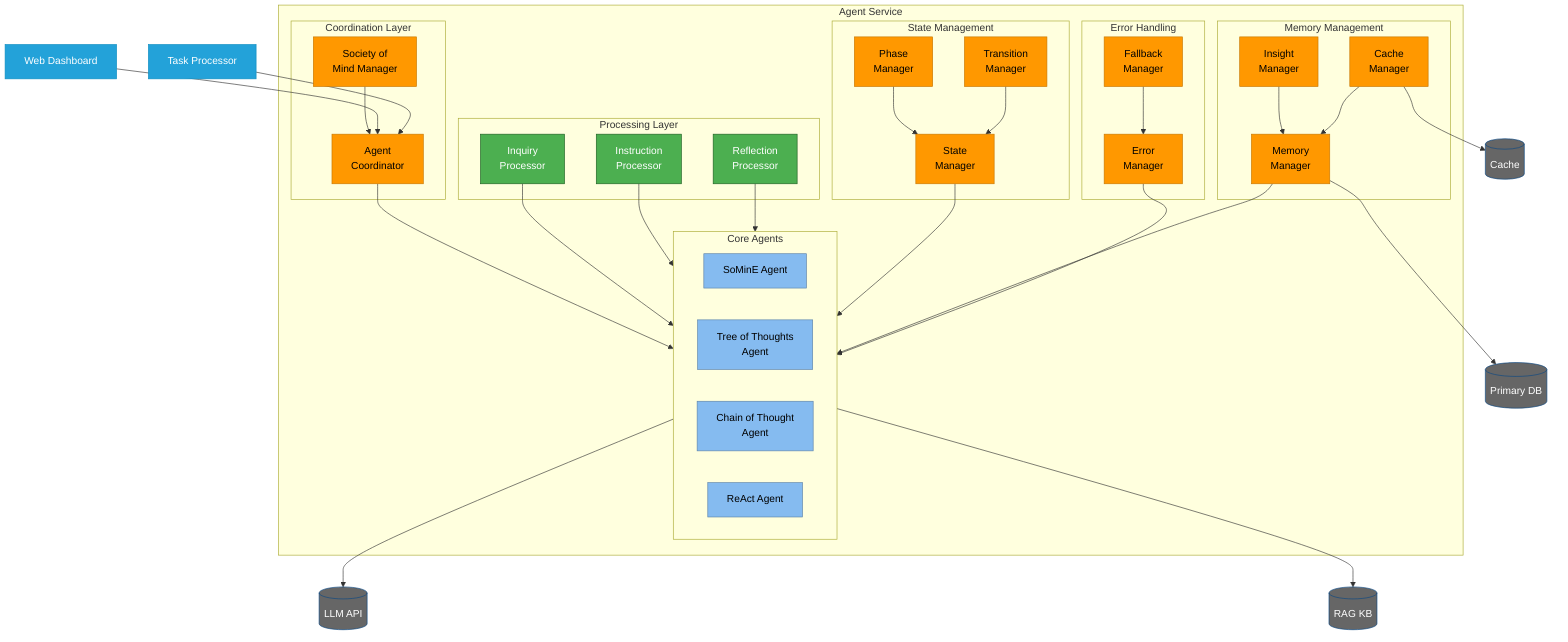 flowchart TB
    %% Styling
    classDef component fill:#85bbf0,stroke:#5d82a8,color:#000
    classDef external fill:#666,stroke:#0b4884,color:#fff
    classDef container fill:#23a2d9,stroke:#0e8dc1,color:#fff
    classDef processor fill:#4caf50,stroke:#1b5e20,color:#fff
    classDef manager fill:#ff9800,stroke:#c77700,color:#000

    %% Agent Service Components
    subgraph AgentService[Agent Service]
        %% Core Agents
        subgraph CoreAgents[Core Agents]
            SoMinE[SoMinE Agent]:::component
            TreeThoughts[Tree of Thoughts<br/>Agent]:::component
            ChainThought[Chain of Thought<br/>Agent]:::component
            ReAct[ReAct Agent]:::component
        end

        %% Coordination Layer
        subgraph Coordination[Coordination Layer]
            Coordinator[Agent<br/>Coordinator]:::manager
            Society[Society of<br/>Mind Manager]:::manager
        end

        %% State Management
        subgraph StateManagement[State Management]
            StateManager[State<br/>Manager]:::manager
            PhaseManager[Phase<br/>Manager]:::manager
            TransitionManager[Transition<br/>Manager]:::manager
        end

        %% Processing Layer
        subgraph Processors[Processing Layer]
            InquiryProc[Inquiry<br/>Processor]:::processor
            InstructionProc[Instruction<br/>Processor]:::processor
            ReflectionProc[Reflection<br/>Processor]:::processor
        end

        %% Memory Management
        subgraph MemoryMgmt[Memory Management]
            MemoryManager[Memory<br/>Manager]:::manager
            InsightManager[Insight<br/>Manager]:::manager
            CacheManager[Cache<br/>Manager]:::manager
        end

        %% Error Handling
        subgraph ErrorHandling[Error Handling]
            ErrorManager[Error<br/>Manager]:::manager
            FallbackManager[Fallback<br/>Manager]:::manager
        end
    end

    %% External Components
    WebApp[Web Dashboard]:::container
    TaskProc[Task Processor]:::container
    DB[(Primary DB)]:::external
    Cache[(Cache)]:::external
    LLM[(LLM API)]:::external
    RAG[(RAG KB)]:::external

    %% Core Agent Relationships
    Coordinator --> CoreAgents
    Society --> Coordinator

    %% Processing Flow
    InquiryProc --> CoreAgents
    InstructionProc --> CoreAgents
    ReflectionProc --> CoreAgents

    %% State Management
    StateManager --> CoreAgents
    PhaseManager --> StateManager
    TransitionManager --> StateManager

    %% Memory Management
    MemoryManager --> CoreAgents
    InsightManager --> MemoryManager
    CacheManager --> MemoryManager

    %% Error Handling
    ErrorManager --> CoreAgents
    FallbackManager --> ErrorManager

    %% External Connections
    WebApp --> Coordinator
    TaskProc --> Coordinator
    MemoryManager --> DB
    CacheManager --> Cache
    CoreAgents --> LLM
    CoreAgents --> RAG